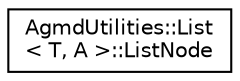 digraph "Graphical Class Hierarchy"
{
  edge [fontname="Helvetica",fontsize="10",labelfontname="Helvetica",labelfontsize="10"];
  node [fontname="Helvetica",fontsize="10",shape=record];
  rankdir="LR";
  Node1 [label="AgmdUtilities::List\l\< T, A \>::ListNode",height=0.2,width=0.4,color="black", fillcolor="white", style="filled",URL="$struct_agmd_utilities_1_1_list_1_1_list_node.html"];
}
